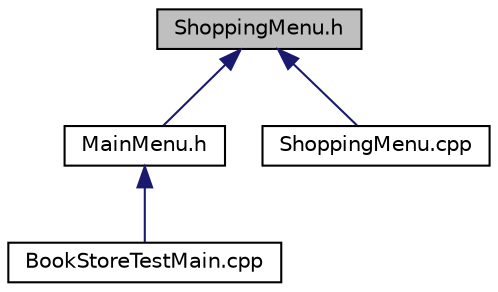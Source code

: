 digraph "ShoppingMenu.h"
{
  edge [fontname="Helvetica",fontsize="10",labelfontname="Helvetica",labelfontsize="10"];
  node [fontname="Helvetica",fontsize="10",shape=record];
  Node1 [label="ShoppingMenu.h",height=0.2,width=0.4,color="black", fillcolor="grey75", style="filled", fontcolor="black"];
  Node1 -> Node2 [dir="back",color="midnightblue",fontsize="10",style="solid",fontname="Helvetica"];
  Node2 [label="MainMenu.h",height=0.2,width=0.4,color="black", fillcolor="white", style="filled",URL="$MainMenu_8h_source.html"];
  Node2 -> Node3 [dir="back",color="midnightblue",fontsize="10",style="solid",fontname="Helvetica"];
  Node3 [label="BookStoreTestMain.cpp",height=0.2,width=0.4,color="black", fillcolor="white", style="filled",URL="$BookStoreTestMain_8cpp.html",tooltip="This file implements BookStoreTestMain class functions. "];
  Node1 -> Node4 [dir="back",color="midnightblue",fontsize="10",style="solid",fontname="Helvetica"];
  Node4 [label="ShoppingMenu.cpp",height=0.2,width=0.4,color="black", fillcolor="white", style="filled",URL="$ShoppingMenu_8cpp.html",tooltip="This file implements ShoppingMenu class functions. "];
}
